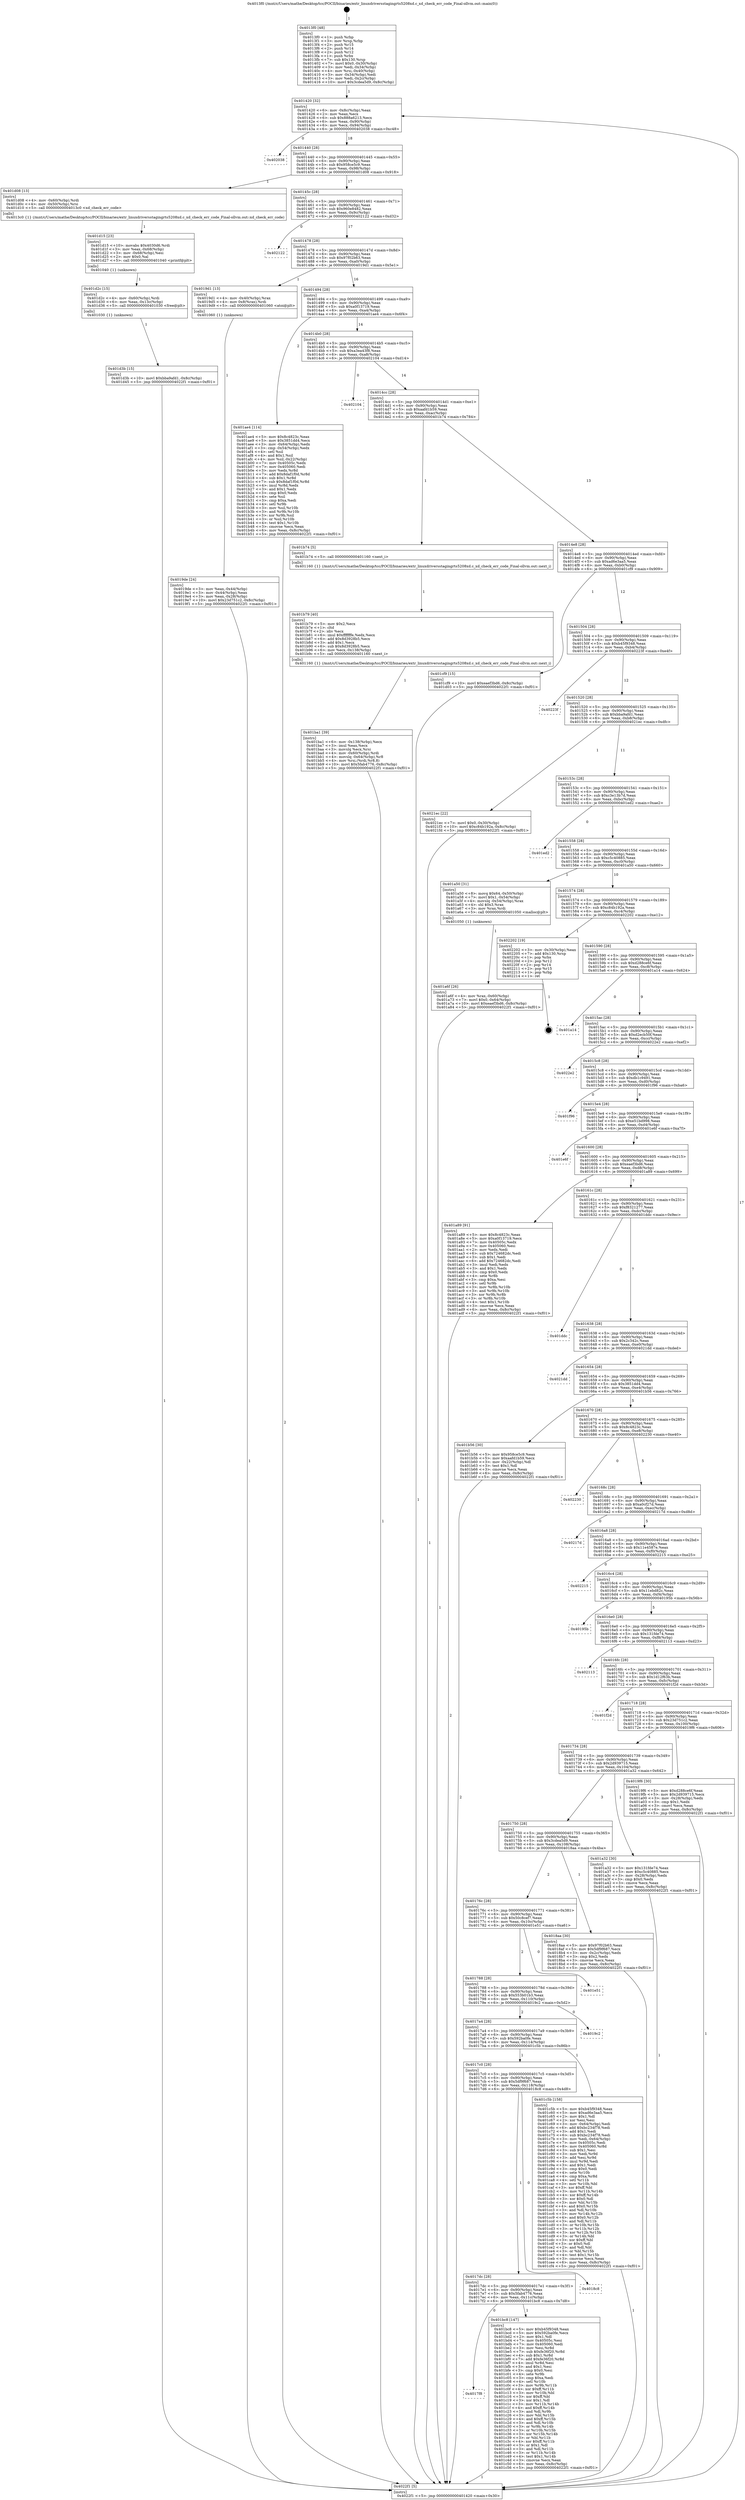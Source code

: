digraph "0x4013f0" {
  label = "0x4013f0 (/mnt/c/Users/mathe/Desktop/tcc/POCII/binaries/extr_linuxdriversstagingrts5208xd.c_xd_check_err_code_Final-ollvm.out::main(0))"
  labelloc = "t"
  node[shape=record]

  Entry [label="",width=0.3,height=0.3,shape=circle,fillcolor=black,style=filled]
  "0x401420" [label="{
     0x401420 [32]\l
     | [instrs]\l
     &nbsp;&nbsp;0x401420 \<+6\>: mov -0x8c(%rbp),%eax\l
     &nbsp;&nbsp;0x401426 \<+2\>: mov %eax,%ecx\l
     &nbsp;&nbsp;0x401428 \<+6\>: sub $0x888a6213,%ecx\l
     &nbsp;&nbsp;0x40142e \<+6\>: mov %eax,-0x90(%rbp)\l
     &nbsp;&nbsp;0x401434 \<+6\>: mov %ecx,-0x94(%rbp)\l
     &nbsp;&nbsp;0x40143a \<+6\>: je 0000000000402038 \<main+0xc48\>\l
  }"]
  "0x402038" [label="{
     0x402038\l
  }", style=dashed]
  "0x401440" [label="{
     0x401440 [28]\l
     | [instrs]\l
     &nbsp;&nbsp;0x401440 \<+5\>: jmp 0000000000401445 \<main+0x55\>\l
     &nbsp;&nbsp;0x401445 \<+6\>: mov -0x90(%rbp),%eax\l
     &nbsp;&nbsp;0x40144b \<+5\>: sub $0x958ce5c9,%eax\l
     &nbsp;&nbsp;0x401450 \<+6\>: mov %eax,-0x98(%rbp)\l
     &nbsp;&nbsp;0x401456 \<+6\>: je 0000000000401d08 \<main+0x918\>\l
  }"]
  Exit [label="",width=0.3,height=0.3,shape=circle,fillcolor=black,style=filled,peripheries=2]
  "0x401d08" [label="{
     0x401d08 [13]\l
     | [instrs]\l
     &nbsp;&nbsp;0x401d08 \<+4\>: mov -0x60(%rbp),%rdi\l
     &nbsp;&nbsp;0x401d0c \<+4\>: mov -0x50(%rbp),%rsi\l
     &nbsp;&nbsp;0x401d10 \<+5\>: call 00000000004013c0 \<xd_check_err_code\>\l
     | [calls]\l
     &nbsp;&nbsp;0x4013c0 \{1\} (/mnt/c/Users/mathe/Desktop/tcc/POCII/binaries/extr_linuxdriversstagingrts5208xd.c_xd_check_err_code_Final-ollvm.out::xd_check_err_code)\l
  }"]
  "0x40145c" [label="{
     0x40145c [28]\l
     | [instrs]\l
     &nbsp;&nbsp;0x40145c \<+5\>: jmp 0000000000401461 \<main+0x71\>\l
     &nbsp;&nbsp;0x401461 \<+6\>: mov -0x90(%rbp),%eax\l
     &nbsp;&nbsp;0x401467 \<+5\>: sub $0x960e8482,%eax\l
     &nbsp;&nbsp;0x40146c \<+6\>: mov %eax,-0x9c(%rbp)\l
     &nbsp;&nbsp;0x401472 \<+6\>: je 0000000000402122 \<main+0xd32\>\l
  }"]
  "0x401d3b" [label="{
     0x401d3b [15]\l
     | [instrs]\l
     &nbsp;&nbsp;0x401d3b \<+10\>: movl $0xbba9afd1,-0x8c(%rbp)\l
     &nbsp;&nbsp;0x401d45 \<+5\>: jmp 00000000004022f1 \<main+0xf01\>\l
  }"]
  "0x402122" [label="{
     0x402122\l
  }", style=dashed]
  "0x401478" [label="{
     0x401478 [28]\l
     | [instrs]\l
     &nbsp;&nbsp;0x401478 \<+5\>: jmp 000000000040147d \<main+0x8d\>\l
     &nbsp;&nbsp;0x40147d \<+6\>: mov -0x90(%rbp),%eax\l
     &nbsp;&nbsp;0x401483 \<+5\>: sub $0x97f02b63,%eax\l
     &nbsp;&nbsp;0x401488 \<+6\>: mov %eax,-0xa0(%rbp)\l
     &nbsp;&nbsp;0x40148e \<+6\>: je 00000000004019d1 \<main+0x5e1\>\l
  }"]
  "0x401d2c" [label="{
     0x401d2c [15]\l
     | [instrs]\l
     &nbsp;&nbsp;0x401d2c \<+4\>: mov -0x60(%rbp),%rdi\l
     &nbsp;&nbsp;0x401d30 \<+6\>: mov %eax,-0x13c(%rbp)\l
     &nbsp;&nbsp;0x401d36 \<+5\>: call 0000000000401030 \<free@plt\>\l
     | [calls]\l
     &nbsp;&nbsp;0x401030 \{1\} (unknown)\l
  }"]
  "0x4019d1" [label="{
     0x4019d1 [13]\l
     | [instrs]\l
     &nbsp;&nbsp;0x4019d1 \<+4\>: mov -0x40(%rbp),%rax\l
     &nbsp;&nbsp;0x4019d5 \<+4\>: mov 0x8(%rax),%rdi\l
     &nbsp;&nbsp;0x4019d9 \<+5\>: call 0000000000401060 \<atoi@plt\>\l
     | [calls]\l
     &nbsp;&nbsp;0x401060 \{1\} (unknown)\l
  }"]
  "0x401494" [label="{
     0x401494 [28]\l
     | [instrs]\l
     &nbsp;&nbsp;0x401494 \<+5\>: jmp 0000000000401499 \<main+0xa9\>\l
     &nbsp;&nbsp;0x401499 \<+6\>: mov -0x90(%rbp),%eax\l
     &nbsp;&nbsp;0x40149f \<+5\>: sub $0xa0f13719,%eax\l
     &nbsp;&nbsp;0x4014a4 \<+6\>: mov %eax,-0xa4(%rbp)\l
     &nbsp;&nbsp;0x4014aa \<+6\>: je 0000000000401ae4 \<main+0x6f4\>\l
  }"]
  "0x401d15" [label="{
     0x401d15 [23]\l
     | [instrs]\l
     &nbsp;&nbsp;0x401d15 \<+10\>: movabs $0x4030d6,%rdi\l
     &nbsp;&nbsp;0x401d1f \<+3\>: mov %eax,-0x68(%rbp)\l
     &nbsp;&nbsp;0x401d22 \<+3\>: mov -0x68(%rbp),%esi\l
     &nbsp;&nbsp;0x401d25 \<+2\>: mov $0x0,%al\l
     &nbsp;&nbsp;0x401d27 \<+5\>: call 0000000000401040 \<printf@plt\>\l
     | [calls]\l
     &nbsp;&nbsp;0x401040 \{1\} (unknown)\l
  }"]
  "0x401ae4" [label="{
     0x401ae4 [114]\l
     | [instrs]\l
     &nbsp;&nbsp;0x401ae4 \<+5\>: mov $0x8c4823c,%eax\l
     &nbsp;&nbsp;0x401ae9 \<+5\>: mov $0x3851dd4,%ecx\l
     &nbsp;&nbsp;0x401aee \<+3\>: mov -0x64(%rbp),%edx\l
     &nbsp;&nbsp;0x401af1 \<+3\>: cmp -0x54(%rbp),%edx\l
     &nbsp;&nbsp;0x401af4 \<+4\>: setl %sil\l
     &nbsp;&nbsp;0x401af8 \<+4\>: and $0x1,%sil\l
     &nbsp;&nbsp;0x401afc \<+4\>: mov %sil,-0x22(%rbp)\l
     &nbsp;&nbsp;0x401b00 \<+7\>: mov 0x40505c,%edx\l
     &nbsp;&nbsp;0x401b07 \<+7\>: mov 0x405060,%edi\l
     &nbsp;&nbsp;0x401b0e \<+3\>: mov %edx,%r8d\l
     &nbsp;&nbsp;0x401b11 \<+7\>: add $0x8daf1f0d,%r8d\l
     &nbsp;&nbsp;0x401b18 \<+4\>: sub $0x1,%r8d\l
     &nbsp;&nbsp;0x401b1c \<+7\>: sub $0x8daf1f0d,%r8d\l
     &nbsp;&nbsp;0x401b23 \<+4\>: imul %r8d,%edx\l
     &nbsp;&nbsp;0x401b27 \<+3\>: and $0x1,%edx\l
     &nbsp;&nbsp;0x401b2a \<+3\>: cmp $0x0,%edx\l
     &nbsp;&nbsp;0x401b2d \<+4\>: sete %sil\l
     &nbsp;&nbsp;0x401b31 \<+3\>: cmp $0xa,%edi\l
     &nbsp;&nbsp;0x401b34 \<+4\>: setl %r9b\l
     &nbsp;&nbsp;0x401b38 \<+3\>: mov %sil,%r10b\l
     &nbsp;&nbsp;0x401b3b \<+3\>: and %r9b,%r10b\l
     &nbsp;&nbsp;0x401b3e \<+3\>: xor %r9b,%sil\l
     &nbsp;&nbsp;0x401b41 \<+3\>: or %sil,%r10b\l
     &nbsp;&nbsp;0x401b44 \<+4\>: test $0x1,%r10b\l
     &nbsp;&nbsp;0x401b48 \<+3\>: cmovne %ecx,%eax\l
     &nbsp;&nbsp;0x401b4b \<+6\>: mov %eax,-0x8c(%rbp)\l
     &nbsp;&nbsp;0x401b51 \<+5\>: jmp 00000000004022f1 \<main+0xf01\>\l
  }"]
  "0x4014b0" [label="{
     0x4014b0 [28]\l
     | [instrs]\l
     &nbsp;&nbsp;0x4014b0 \<+5\>: jmp 00000000004014b5 \<main+0xc5\>\l
     &nbsp;&nbsp;0x4014b5 \<+6\>: mov -0x90(%rbp),%eax\l
     &nbsp;&nbsp;0x4014bb \<+5\>: sub $0xa3ea43f8,%eax\l
     &nbsp;&nbsp;0x4014c0 \<+6\>: mov %eax,-0xa8(%rbp)\l
     &nbsp;&nbsp;0x4014c6 \<+6\>: je 0000000000402104 \<main+0xd14\>\l
  }"]
  "0x4017f8" [label="{
     0x4017f8\l
  }", style=dashed]
  "0x402104" [label="{
     0x402104\l
  }", style=dashed]
  "0x4014cc" [label="{
     0x4014cc [28]\l
     | [instrs]\l
     &nbsp;&nbsp;0x4014cc \<+5\>: jmp 00000000004014d1 \<main+0xe1\>\l
     &nbsp;&nbsp;0x4014d1 \<+6\>: mov -0x90(%rbp),%eax\l
     &nbsp;&nbsp;0x4014d7 \<+5\>: sub $0xaafd1b59,%eax\l
     &nbsp;&nbsp;0x4014dc \<+6\>: mov %eax,-0xac(%rbp)\l
     &nbsp;&nbsp;0x4014e2 \<+6\>: je 0000000000401b74 \<main+0x784\>\l
  }"]
  "0x401bc8" [label="{
     0x401bc8 [147]\l
     | [instrs]\l
     &nbsp;&nbsp;0x401bc8 \<+5\>: mov $0xb45f9348,%eax\l
     &nbsp;&nbsp;0x401bcd \<+5\>: mov $0x592ba0fe,%ecx\l
     &nbsp;&nbsp;0x401bd2 \<+2\>: mov $0x1,%dl\l
     &nbsp;&nbsp;0x401bd4 \<+7\>: mov 0x40505c,%esi\l
     &nbsp;&nbsp;0x401bdb \<+7\>: mov 0x405060,%edi\l
     &nbsp;&nbsp;0x401be2 \<+3\>: mov %esi,%r8d\l
     &nbsp;&nbsp;0x401be5 \<+7\>: sub $0xfe36f20,%r8d\l
     &nbsp;&nbsp;0x401bec \<+4\>: sub $0x1,%r8d\l
     &nbsp;&nbsp;0x401bf0 \<+7\>: add $0xfe36f20,%r8d\l
     &nbsp;&nbsp;0x401bf7 \<+4\>: imul %r8d,%esi\l
     &nbsp;&nbsp;0x401bfb \<+3\>: and $0x1,%esi\l
     &nbsp;&nbsp;0x401bfe \<+3\>: cmp $0x0,%esi\l
     &nbsp;&nbsp;0x401c01 \<+4\>: sete %r9b\l
     &nbsp;&nbsp;0x401c05 \<+3\>: cmp $0xa,%edi\l
     &nbsp;&nbsp;0x401c08 \<+4\>: setl %r10b\l
     &nbsp;&nbsp;0x401c0c \<+3\>: mov %r9b,%r11b\l
     &nbsp;&nbsp;0x401c0f \<+4\>: xor $0xff,%r11b\l
     &nbsp;&nbsp;0x401c13 \<+3\>: mov %r10b,%bl\l
     &nbsp;&nbsp;0x401c16 \<+3\>: xor $0xff,%bl\l
     &nbsp;&nbsp;0x401c19 \<+3\>: xor $0x1,%dl\l
     &nbsp;&nbsp;0x401c1c \<+3\>: mov %r11b,%r14b\l
     &nbsp;&nbsp;0x401c1f \<+4\>: and $0xff,%r14b\l
     &nbsp;&nbsp;0x401c23 \<+3\>: and %dl,%r9b\l
     &nbsp;&nbsp;0x401c26 \<+3\>: mov %bl,%r15b\l
     &nbsp;&nbsp;0x401c29 \<+4\>: and $0xff,%r15b\l
     &nbsp;&nbsp;0x401c2d \<+3\>: and %dl,%r10b\l
     &nbsp;&nbsp;0x401c30 \<+3\>: or %r9b,%r14b\l
     &nbsp;&nbsp;0x401c33 \<+3\>: or %r10b,%r15b\l
     &nbsp;&nbsp;0x401c36 \<+3\>: xor %r15b,%r14b\l
     &nbsp;&nbsp;0x401c39 \<+3\>: or %bl,%r11b\l
     &nbsp;&nbsp;0x401c3c \<+4\>: xor $0xff,%r11b\l
     &nbsp;&nbsp;0x401c40 \<+3\>: or $0x1,%dl\l
     &nbsp;&nbsp;0x401c43 \<+3\>: and %dl,%r11b\l
     &nbsp;&nbsp;0x401c46 \<+3\>: or %r11b,%r14b\l
     &nbsp;&nbsp;0x401c49 \<+4\>: test $0x1,%r14b\l
     &nbsp;&nbsp;0x401c4d \<+3\>: cmovne %ecx,%eax\l
     &nbsp;&nbsp;0x401c50 \<+6\>: mov %eax,-0x8c(%rbp)\l
     &nbsp;&nbsp;0x401c56 \<+5\>: jmp 00000000004022f1 \<main+0xf01\>\l
  }"]
  "0x401b74" [label="{
     0x401b74 [5]\l
     | [instrs]\l
     &nbsp;&nbsp;0x401b74 \<+5\>: call 0000000000401160 \<next_i\>\l
     | [calls]\l
     &nbsp;&nbsp;0x401160 \{1\} (/mnt/c/Users/mathe/Desktop/tcc/POCII/binaries/extr_linuxdriversstagingrts5208xd.c_xd_check_err_code_Final-ollvm.out::next_i)\l
  }"]
  "0x4014e8" [label="{
     0x4014e8 [28]\l
     | [instrs]\l
     &nbsp;&nbsp;0x4014e8 \<+5\>: jmp 00000000004014ed \<main+0xfd\>\l
     &nbsp;&nbsp;0x4014ed \<+6\>: mov -0x90(%rbp),%eax\l
     &nbsp;&nbsp;0x4014f3 \<+5\>: sub $0xad6e3aa5,%eax\l
     &nbsp;&nbsp;0x4014f8 \<+6\>: mov %eax,-0xb0(%rbp)\l
     &nbsp;&nbsp;0x4014fe \<+6\>: je 0000000000401cf9 \<main+0x909\>\l
  }"]
  "0x4017dc" [label="{
     0x4017dc [28]\l
     | [instrs]\l
     &nbsp;&nbsp;0x4017dc \<+5\>: jmp 00000000004017e1 \<main+0x3f1\>\l
     &nbsp;&nbsp;0x4017e1 \<+6\>: mov -0x90(%rbp),%eax\l
     &nbsp;&nbsp;0x4017e7 \<+5\>: sub $0x5fab4776,%eax\l
     &nbsp;&nbsp;0x4017ec \<+6\>: mov %eax,-0x11c(%rbp)\l
     &nbsp;&nbsp;0x4017f2 \<+6\>: je 0000000000401bc8 \<main+0x7d8\>\l
  }"]
  "0x401cf9" [label="{
     0x401cf9 [15]\l
     | [instrs]\l
     &nbsp;&nbsp;0x401cf9 \<+10\>: movl $0xeaef3bd6,-0x8c(%rbp)\l
     &nbsp;&nbsp;0x401d03 \<+5\>: jmp 00000000004022f1 \<main+0xf01\>\l
  }"]
  "0x401504" [label="{
     0x401504 [28]\l
     | [instrs]\l
     &nbsp;&nbsp;0x401504 \<+5\>: jmp 0000000000401509 \<main+0x119\>\l
     &nbsp;&nbsp;0x401509 \<+6\>: mov -0x90(%rbp),%eax\l
     &nbsp;&nbsp;0x40150f \<+5\>: sub $0xb45f9348,%eax\l
     &nbsp;&nbsp;0x401514 \<+6\>: mov %eax,-0xb4(%rbp)\l
     &nbsp;&nbsp;0x40151a \<+6\>: je 000000000040223f \<main+0xe4f\>\l
  }"]
  "0x4018c8" [label="{
     0x4018c8\l
  }", style=dashed]
  "0x40223f" [label="{
     0x40223f\l
  }", style=dashed]
  "0x401520" [label="{
     0x401520 [28]\l
     | [instrs]\l
     &nbsp;&nbsp;0x401520 \<+5\>: jmp 0000000000401525 \<main+0x135\>\l
     &nbsp;&nbsp;0x401525 \<+6\>: mov -0x90(%rbp),%eax\l
     &nbsp;&nbsp;0x40152b \<+5\>: sub $0xbba9afd1,%eax\l
     &nbsp;&nbsp;0x401530 \<+6\>: mov %eax,-0xb8(%rbp)\l
     &nbsp;&nbsp;0x401536 \<+6\>: je 00000000004021ec \<main+0xdfc\>\l
  }"]
  "0x4017c0" [label="{
     0x4017c0 [28]\l
     | [instrs]\l
     &nbsp;&nbsp;0x4017c0 \<+5\>: jmp 00000000004017c5 \<main+0x3d5\>\l
     &nbsp;&nbsp;0x4017c5 \<+6\>: mov -0x90(%rbp),%eax\l
     &nbsp;&nbsp;0x4017cb \<+5\>: sub $0x5df9f687,%eax\l
     &nbsp;&nbsp;0x4017d0 \<+6\>: mov %eax,-0x118(%rbp)\l
     &nbsp;&nbsp;0x4017d6 \<+6\>: je 00000000004018c8 \<main+0x4d8\>\l
  }"]
  "0x4021ec" [label="{
     0x4021ec [22]\l
     | [instrs]\l
     &nbsp;&nbsp;0x4021ec \<+7\>: movl $0x0,-0x30(%rbp)\l
     &nbsp;&nbsp;0x4021f3 \<+10\>: movl $0xc84b192a,-0x8c(%rbp)\l
     &nbsp;&nbsp;0x4021fd \<+5\>: jmp 00000000004022f1 \<main+0xf01\>\l
  }"]
  "0x40153c" [label="{
     0x40153c [28]\l
     | [instrs]\l
     &nbsp;&nbsp;0x40153c \<+5\>: jmp 0000000000401541 \<main+0x151\>\l
     &nbsp;&nbsp;0x401541 \<+6\>: mov -0x90(%rbp),%eax\l
     &nbsp;&nbsp;0x401547 \<+5\>: sub $0xc3e13b7d,%eax\l
     &nbsp;&nbsp;0x40154c \<+6\>: mov %eax,-0xbc(%rbp)\l
     &nbsp;&nbsp;0x401552 \<+6\>: je 0000000000401ed2 \<main+0xae2\>\l
  }"]
  "0x401c5b" [label="{
     0x401c5b [158]\l
     | [instrs]\l
     &nbsp;&nbsp;0x401c5b \<+5\>: mov $0xb45f9348,%eax\l
     &nbsp;&nbsp;0x401c60 \<+5\>: mov $0xad6e3aa5,%ecx\l
     &nbsp;&nbsp;0x401c65 \<+2\>: mov $0x1,%dl\l
     &nbsp;&nbsp;0x401c67 \<+2\>: xor %esi,%esi\l
     &nbsp;&nbsp;0x401c69 \<+3\>: mov -0x64(%rbp),%edi\l
     &nbsp;&nbsp;0x401c6c \<+6\>: add $0xbc234f78,%edi\l
     &nbsp;&nbsp;0x401c72 \<+3\>: add $0x1,%edi\l
     &nbsp;&nbsp;0x401c75 \<+6\>: sub $0xbc234f78,%edi\l
     &nbsp;&nbsp;0x401c7b \<+3\>: mov %edi,-0x64(%rbp)\l
     &nbsp;&nbsp;0x401c7e \<+7\>: mov 0x40505c,%edi\l
     &nbsp;&nbsp;0x401c85 \<+8\>: mov 0x405060,%r8d\l
     &nbsp;&nbsp;0x401c8d \<+3\>: sub $0x1,%esi\l
     &nbsp;&nbsp;0x401c90 \<+3\>: mov %edi,%r9d\l
     &nbsp;&nbsp;0x401c93 \<+3\>: add %esi,%r9d\l
     &nbsp;&nbsp;0x401c96 \<+4\>: imul %r9d,%edi\l
     &nbsp;&nbsp;0x401c9a \<+3\>: and $0x1,%edi\l
     &nbsp;&nbsp;0x401c9d \<+3\>: cmp $0x0,%edi\l
     &nbsp;&nbsp;0x401ca0 \<+4\>: sete %r10b\l
     &nbsp;&nbsp;0x401ca4 \<+4\>: cmp $0xa,%r8d\l
     &nbsp;&nbsp;0x401ca8 \<+4\>: setl %r11b\l
     &nbsp;&nbsp;0x401cac \<+3\>: mov %r10b,%bl\l
     &nbsp;&nbsp;0x401caf \<+3\>: xor $0xff,%bl\l
     &nbsp;&nbsp;0x401cb2 \<+3\>: mov %r11b,%r14b\l
     &nbsp;&nbsp;0x401cb5 \<+4\>: xor $0xff,%r14b\l
     &nbsp;&nbsp;0x401cb9 \<+3\>: xor $0x0,%dl\l
     &nbsp;&nbsp;0x401cbc \<+3\>: mov %bl,%r15b\l
     &nbsp;&nbsp;0x401cbf \<+4\>: and $0x0,%r15b\l
     &nbsp;&nbsp;0x401cc3 \<+3\>: and %dl,%r10b\l
     &nbsp;&nbsp;0x401cc6 \<+3\>: mov %r14b,%r12b\l
     &nbsp;&nbsp;0x401cc9 \<+4\>: and $0x0,%r12b\l
     &nbsp;&nbsp;0x401ccd \<+3\>: and %dl,%r11b\l
     &nbsp;&nbsp;0x401cd0 \<+3\>: or %r10b,%r15b\l
     &nbsp;&nbsp;0x401cd3 \<+3\>: or %r11b,%r12b\l
     &nbsp;&nbsp;0x401cd6 \<+3\>: xor %r12b,%r15b\l
     &nbsp;&nbsp;0x401cd9 \<+3\>: or %r14b,%bl\l
     &nbsp;&nbsp;0x401cdc \<+3\>: xor $0xff,%bl\l
     &nbsp;&nbsp;0x401cdf \<+3\>: or $0x0,%dl\l
     &nbsp;&nbsp;0x401ce2 \<+2\>: and %dl,%bl\l
     &nbsp;&nbsp;0x401ce4 \<+3\>: or %bl,%r15b\l
     &nbsp;&nbsp;0x401ce7 \<+4\>: test $0x1,%r15b\l
     &nbsp;&nbsp;0x401ceb \<+3\>: cmovne %ecx,%eax\l
     &nbsp;&nbsp;0x401cee \<+6\>: mov %eax,-0x8c(%rbp)\l
     &nbsp;&nbsp;0x401cf4 \<+5\>: jmp 00000000004022f1 \<main+0xf01\>\l
  }"]
  "0x401ed2" [label="{
     0x401ed2\l
  }", style=dashed]
  "0x401558" [label="{
     0x401558 [28]\l
     | [instrs]\l
     &nbsp;&nbsp;0x401558 \<+5\>: jmp 000000000040155d \<main+0x16d\>\l
     &nbsp;&nbsp;0x40155d \<+6\>: mov -0x90(%rbp),%eax\l
     &nbsp;&nbsp;0x401563 \<+5\>: sub $0xc5c40885,%eax\l
     &nbsp;&nbsp;0x401568 \<+6\>: mov %eax,-0xc0(%rbp)\l
     &nbsp;&nbsp;0x40156e \<+6\>: je 0000000000401a50 \<main+0x660\>\l
  }"]
  "0x4017a4" [label="{
     0x4017a4 [28]\l
     | [instrs]\l
     &nbsp;&nbsp;0x4017a4 \<+5\>: jmp 00000000004017a9 \<main+0x3b9\>\l
     &nbsp;&nbsp;0x4017a9 \<+6\>: mov -0x90(%rbp),%eax\l
     &nbsp;&nbsp;0x4017af \<+5\>: sub $0x592ba0fe,%eax\l
     &nbsp;&nbsp;0x4017b4 \<+6\>: mov %eax,-0x114(%rbp)\l
     &nbsp;&nbsp;0x4017ba \<+6\>: je 0000000000401c5b \<main+0x86b\>\l
  }"]
  "0x401a50" [label="{
     0x401a50 [31]\l
     | [instrs]\l
     &nbsp;&nbsp;0x401a50 \<+8\>: movq $0x64,-0x50(%rbp)\l
     &nbsp;&nbsp;0x401a58 \<+7\>: movl $0x1,-0x54(%rbp)\l
     &nbsp;&nbsp;0x401a5f \<+4\>: movslq -0x54(%rbp),%rax\l
     &nbsp;&nbsp;0x401a63 \<+4\>: shl $0x3,%rax\l
     &nbsp;&nbsp;0x401a67 \<+3\>: mov %rax,%rdi\l
     &nbsp;&nbsp;0x401a6a \<+5\>: call 0000000000401050 \<malloc@plt\>\l
     | [calls]\l
     &nbsp;&nbsp;0x401050 \{1\} (unknown)\l
  }"]
  "0x401574" [label="{
     0x401574 [28]\l
     | [instrs]\l
     &nbsp;&nbsp;0x401574 \<+5\>: jmp 0000000000401579 \<main+0x189\>\l
     &nbsp;&nbsp;0x401579 \<+6\>: mov -0x90(%rbp),%eax\l
     &nbsp;&nbsp;0x40157f \<+5\>: sub $0xc84b192a,%eax\l
     &nbsp;&nbsp;0x401584 \<+6\>: mov %eax,-0xc4(%rbp)\l
     &nbsp;&nbsp;0x40158a \<+6\>: je 0000000000402202 \<main+0xe12\>\l
  }"]
  "0x4019c2" [label="{
     0x4019c2\l
  }", style=dashed]
  "0x402202" [label="{
     0x402202 [19]\l
     | [instrs]\l
     &nbsp;&nbsp;0x402202 \<+3\>: mov -0x30(%rbp),%eax\l
     &nbsp;&nbsp;0x402205 \<+7\>: add $0x130,%rsp\l
     &nbsp;&nbsp;0x40220c \<+1\>: pop %rbx\l
     &nbsp;&nbsp;0x40220d \<+2\>: pop %r12\l
     &nbsp;&nbsp;0x40220f \<+2\>: pop %r14\l
     &nbsp;&nbsp;0x402211 \<+2\>: pop %r15\l
     &nbsp;&nbsp;0x402213 \<+1\>: pop %rbp\l
     &nbsp;&nbsp;0x402214 \<+1\>: ret\l
  }"]
  "0x401590" [label="{
     0x401590 [28]\l
     | [instrs]\l
     &nbsp;&nbsp;0x401590 \<+5\>: jmp 0000000000401595 \<main+0x1a5\>\l
     &nbsp;&nbsp;0x401595 \<+6\>: mov -0x90(%rbp),%eax\l
     &nbsp;&nbsp;0x40159b \<+5\>: sub $0xd288ce6f,%eax\l
     &nbsp;&nbsp;0x4015a0 \<+6\>: mov %eax,-0xc8(%rbp)\l
     &nbsp;&nbsp;0x4015a6 \<+6\>: je 0000000000401a14 \<main+0x624\>\l
  }"]
  "0x401788" [label="{
     0x401788 [28]\l
     | [instrs]\l
     &nbsp;&nbsp;0x401788 \<+5\>: jmp 000000000040178d \<main+0x39d\>\l
     &nbsp;&nbsp;0x40178d \<+6\>: mov -0x90(%rbp),%eax\l
     &nbsp;&nbsp;0x401793 \<+5\>: sub $0x553b01b3,%eax\l
     &nbsp;&nbsp;0x401798 \<+6\>: mov %eax,-0x110(%rbp)\l
     &nbsp;&nbsp;0x40179e \<+6\>: je 00000000004019c2 \<main+0x5d2\>\l
  }"]
  "0x401a14" [label="{
     0x401a14\l
  }", style=dashed]
  "0x4015ac" [label="{
     0x4015ac [28]\l
     | [instrs]\l
     &nbsp;&nbsp;0x4015ac \<+5\>: jmp 00000000004015b1 \<main+0x1c1\>\l
     &nbsp;&nbsp;0x4015b1 \<+6\>: mov -0x90(%rbp),%eax\l
     &nbsp;&nbsp;0x4015b7 \<+5\>: sub $0xd2ecb50f,%eax\l
     &nbsp;&nbsp;0x4015bc \<+6\>: mov %eax,-0xcc(%rbp)\l
     &nbsp;&nbsp;0x4015c2 \<+6\>: je 00000000004022e2 \<main+0xef2\>\l
  }"]
  "0x401e51" [label="{
     0x401e51\l
  }", style=dashed]
  "0x4022e2" [label="{
     0x4022e2\l
  }", style=dashed]
  "0x4015c8" [label="{
     0x4015c8 [28]\l
     | [instrs]\l
     &nbsp;&nbsp;0x4015c8 \<+5\>: jmp 00000000004015cd \<main+0x1dd\>\l
     &nbsp;&nbsp;0x4015cd \<+6\>: mov -0x90(%rbp),%eax\l
     &nbsp;&nbsp;0x4015d3 \<+5\>: sub $0xdb1c9491,%eax\l
     &nbsp;&nbsp;0x4015d8 \<+6\>: mov %eax,-0xd0(%rbp)\l
     &nbsp;&nbsp;0x4015de \<+6\>: je 0000000000401f96 \<main+0xba6\>\l
  }"]
  "0x401ba1" [label="{
     0x401ba1 [39]\l
     | [instrs]\l
     &nbsp;&nbsp;0x401ba1 \<+6\>: mov -0x138(%rbp),%ecx\l
     &nbsp;&nbsp;0x401ba7 \<+3\>: imul %eax,%ecx\l
     &nbsp;&nbsp;0x401baa \<+3\>: movslq %ecx,%rsi\l
     &nbsp;&nbsp;0x401bad \<+4\>: mov -0x60(%rbp),%rdi\l
     &nbsp;&nbsp;0x401bb1 \<+4\>: movslq -0x64(%rbp),%r8\l
     &nbsp;&nbsp;0x401bb5 \<+4\>: mov %rsi,(%rdi,%r8,8)\l
     &nbsp;&nbsp;0x401bb9 \<+10\>: movl $0x5fab4776,-0x8c(%rbp)\l
     &nbsp;&nbsp;0x401bc3 \<+5\>: jmp 00000000004022f1 \<main+0xf01\>\l
  }"]
  "0x401f96" [label="{
     0x401f96\l
  }", style=dashed]
  "0x4015e4" [label="{
     0x4015e4 [28]\l
     | [instrs]\l
     &nbsp;&nbsp;0x4015e4 \<+5\>: jmp 00000000004015e9 \<main+0x1f9\>\l
     &nbsp;&nbsp;0x4015e9 \<+6\>: mov -0x90(%rbp),%eax\l
     &nbsp;&nbsp;0x4015ef \<+5\>: sub $0xe51bd998,%eax\l
     &nbsp;&nbsp;0x4015f4 \<+6\>: mov %eax,-0xd4(%rbp)\l
     &nbsp;&nbsp;0x4015fa \<+6\>: je 0000000000401e6f \<main+0xa7f\>\l
  }"]
  "0x401b79" [label="{
     0x401b79 [40]\l
     | [instrs]\l
     &nbsp;&nbsp;0x401b79 \<+5\>: mov $0x2,%ecx\l
     &nbsp;&nbsp;0x401b7e \<+1\>: cltd\l
     &nbsp;&nbsp;0x401b7f \<+2\>: idiv %ecx\l
     &nbsp;&nbsp;0x401b81 \<+6\>: imul $0xfffffffe,%edx,%ecx\l
     &nbsp;&nbsp;0x401b87 \<+6\>: add $0x8d3928b5,%ecx\l
     &nbsp;&nbsp;0x401b8d \<+3\>: add $0x1,%ecx\l
     &nbsp;&nbsp;0x401b90 \<+6\>: sub $0x8d3928b5,%ecx\l
     &nbsp;&nbsp;0x401b96 \<+6\>: mov %ecx,-0x138(%rbp)\l
     &nbsp;&nbsp;0x401b9c \<+5\>: call 0000000000401160 \<next_i\>\l
     | [calls]\l
     &nbsp;&nbsp;0x401160 \{1\} (/mnt/c/Users/mathe/Desktop/tcc/POCII/binaries/extr_linuxdriversstagingrts5208xd.c_xd_check_err_code_Final-ollvm.out::next_i)\l
  }"]
  "0x401e6f" [label="{
     0x401e6f\l
  }", style=dashed]
  "0x401600" [label="{
     0x401600 [28]\l
     | [instrs]\l
     &nbsp;&nbsp;0x401600 \<+5\>: jmp 0000000000401605 \<main+0x215\>\l
     &nbsp;&nbsp;0x401605 \<+6\>: mov -0x90(%rbp),%eax\l
     &nbsp;&nbsp;0x40160b \<+5\>: sub $0xeaef3bd6,%eax\l
     &nbsp;&nbsp;0x401610 \<+6\>: mov %eax,-0xd8(%rbp)\l
     &nbsp;&nbsp;0x401616 \<+6\>: je 0000000000401a89 \<main+0x699\>\l
  }"]
  "0x401a6f" [label="{
     0x401a6f [26]\l
     | [instrs]\l
     &nbsp;&nbsp;0x401a6f \<+4\>: mov %rax,-0x60(%rbp)\l
     &nbsp;&nbsp;0x401a73 \<+7\>: movl $0x0,-0x64(%rbp)\l
     &nbsp;&nbsp;0x401a7a \<+10\>: movl $0xeaef3bd6,-0x8c(%rbp)\l
     &nbsp;&nbsp;0x401a84 \<+5\>: jmp 00000000004022f1 \<main+0xf01\>\l
  }"]
  "0x401a89" [label="{
     0x401a89 [91]\l
     | [instrs]\l
     &nbsp;&nbsp;0x401a89 \<+5\>: mov $0x8c4823c,%eax\l
     &nbsp;&nbsp;0x401a8e \<+5\>: mov $0xa0f13719,%ecx\l
     &nbsp;&nbsp;0x401a93 \<+7\>: mov 0x40505c,%edx\l
     &nbsp;&nbsp;0x401a9a \<+7\>: mov 0x405060,%esi\l
     &nbsp;&nbsp;0x401aa1 \<+2\>: mov %edx,%edi\l
     &nbsp;&nbsp;0x401aa3 \<+6\>: sub $0x724682dc,%edi\l
     &nbsp;&nbsp;0x401aa9 \<+3\>: sub $0x1,%edi\l
     &nbsp;&nbsp;0x401aac \<+6\>: add $0x724682dc,%edi\l
     &nbsp;&nbsp;0x401ab2 \<+3\>: imul %edi,%edx\l
     &nbsp;&nbsp;0x401ab5 \<+3\>: and $0x1,%edx\l
     &nbsp;&nbsp;0x401ab8 \<+3\>: cmp $0x0,%edx\l
     &nbsp;&nbsp;0x401abb \<+4\>: sete %r8b\l
     &nbsp;&nbsp;0x401abf \<+3\>: cmp $0xa,%esi\l
     &nbsp;&nbsp;0x401ac2 \<+4\>: setl %r9b\l
     &nbsp;&nbsp;0x401ac6 \<+3\>: mov %r8b,%r10b\l
     &nbsp;&nbsp;0x401ac9 \<+3\>: and %r9b,%r10b\l
     &nbsp;&nbsp;0x401acc \<+3\>: xor %r9b,%r8b\l
     &nbsp;&nbsp;0x401acf \<+3\>: or %r8b,%r10b\l
     &nbsp;&nbsp;0x401ad2 \<+4\>: test $0x1,%r10b\l
     &nbsp;&nbsp;0x401ad6 \<+3\>: cmovne %ecx,%eax\l
     &nbsp;&nbsp;0x401ad9 \<+6\>: mov %eax,-0x8c(%rbp)\l
     &nbsp;&nbsp;0x401adf \<+5\>: jmp 00000000004022f1 \<main+0xf01\>\l
  }"]
  "0x40161c" [label="{
     0x40161c [28]\l
     | [instrs]\l
     &nbsp;&nbsp;0x40161c \<+5\>: jmp 0000000000401621 \<main+0x231\>\l
     &nbsp;&nbsp;0x401621 \<+6\>: mov -0x90(%rbp),%eax\l
     &nbsp;&nbsp;0x401627 \<+5\>: sub $0xf8321277,%eax\l
     &nbsp;&nbsp;0x40162c \<+6\>: mov %eax,-0xdc(%rbp)\l
     &nbsp;&nbsp;0x401632 \<+6\>: je 0000000000401ddc \<main+0x9ec\>\l
  }"]
  "0x4019de" [label="{
     0x4019de [24]\l
     | [instrs]\l
     &nbsp;&nbsp;0x4019de \<+3\>: mov %eax,-0x44(%rbp)\l
     &nbsp;&nbsp;0x4019e1 \<+3\>: mov -0x44(%rbp),%eax\l
     &nbsp;&nbsp;0x4019e4 \<+3\>: mov %eax,-0x28(%rbp)\l
     &nbsp;&nbsp;0x4019e7 \<+10\>: movl $0x23d751c2,-0x8c(%rbp)\l
     &nbsp;&nbsp;0x4019f1 \<+5\>: jmp 00000000004022f1 \<main+0xf01\>\l
  }"]
  "0x401ddc" [label="{
     0x401ddc\l
  }", style=dashed]
  "0x401638" [label="{
     0x401638 [28]\l
     | [instrs]\l
     &nbsp;&nbsp;0x401638 \<+5\>: jmp 000000000040163d \<main+0x24d\>\l
     &nbsp;&nbsp;0x40163d \<+6\>: mov -0x90(%rbp),%eax\l
     &nbsp;&nbsp;0x401643 \<+5\>: sub $0x2c342c,%eax\l
     &nbsp;&nbsp;0x401648 \<+6\>: mov %eax,-0xe0(%rbp)\l
     &nbsp;&nbsp;0x40164e \<+6\>: je 00000000004021dd \<main+0xded\>\l
  }"]
  "0x4013f0" [label="{
     0x4013f0 [48]\l
     | [instrs]\l
     &nbsp;&nbsp;0x4013f0 \<+1\>: push %rbp\l
     &nbsp;&nbsp;0x4013f1 \<+3\>: mov %rsp,%rbp\l
     &nbsp;&nbsp;0x4013f4 \<+2\>: push %r15\l
     &nbsp;&nbsp;0x4013f6 \<+2\>: push %r14\l
     &nbsp;&nbsp;0x4013f8 \<+2\>: push %r12\l
     &nbsp;&nbsp;0x4013fa \<+1\>: push %rbx\l
     &nbsp;&nbsp;0x4013fb \<+7\>: sub $0x130,%rsp\l
     &nbsp;&nbsp;0x401402 \<+7\>: movl $0x0,-0x30(%rbp)\l
     &nbsp;&nbsp;0x401409 \<+3\>: mov %edi,-0x34(%rbp)\l
     &nbsp;&nbsp;0x40140c \<+4\>: mov %rsi,-0x40(%rbp)\l
     &nbsp;&nbsp;0x401410 \<+3\>: mov -0x34(%rbp),%edi\l
     &nbsp;&nbsp;0x401413 \<+3\>: mov %edi,-0x2c(%rbp)\l
     &nbsp;&nbsp;0x401416 \<+10\>: movl $0x3cdea5d9,-0x8c(%rbp)\l
  }"]
  "0x4021dd" [label="{
     0x4021dd\l
  }", style=dashed]
  "0x401654" [label="{
     0x401654 [28]\l
     | [instrs]\l
     &nbsp;&nbsp;0x401654 \<+5\>: jmp 0000000000401659 \<main+0x269\>\l
     &nbsp;&nbsp;0x401659 \<+6\>: mov -0x90(%rbp),%eax\l
     &nbsp;&nbsp;0x40165f \<+5\>: sub $0x3851dd4,%eax\l
     &nbsp;&nbsp;0x401664 \<+6\>: mov %eax,-0xe4(%rbp)\l
     &nbsp;&nbsp;0x40166a \<+6\>: je 0000000000401b56 \<main+0x766\>\l
  }"]
  "0x4022f1" [label="{
     0x4022f1 [5]\l
     | [instrs]\l
     &nbsp;&nbsp;0x4022f1 \<+5\>: jmp 0000000000401420 \<main+0x30\>\l
  }"]
  "0x401b56" [label="{
     0x401b56 [30]\l
     | [instrs]\l
     &nbsp;&nbsp;0x401b56 \<+5\>: mov $0x958ce5c9,%eax\l
     &nbsp;&nbsp;0x401b5b \<+5\>: mov $0xaafd1b59,%ecx\l
     &nbsp;&nbsp;0x401b60 \<+3\>: mov -0x22(%rbp),%dl\l
     &nbsp;&nbsp;0x401b63 \<+3\>: test $0x1,%dl\l
     &nbsp;&nbsp;0x401b66 \<+3\>: cmovne %ecx,%eax\l
     &nbsp;&nbsp;0x401b69 \<+6\>: mov %eax,-0x8c(%rbp)\l
     &nbsp;&nbsp;0x401b6f \<+5\>: jmp 00000000004022f1 \<main+0xf01\>\l
  }"]
  "0x401670" [label="{
     0x401670 [28]\l
     | [instrs]\l
     &nbsp;&nbsp;0x401670 \<+5\>: jmp 0000000000401675 \<main+0x285\>\l
     &nbsp;&nbsp;0x401675 \<+6\>: mov -0x90(%rbp),%eax\l
     &nbsp;&nbsp;0x40167b \<+5\>: sub $0x8c4823c,%eax\l
     &nbsp;&nbsp;0x401680 \<+6\>: mov %eax,-0xe8(%rbp)\l
     &nbsp;&nbsp;0x401686 \<+6\>: je 0000000000402230 \<main+0xe40\>\l
  }"]
  "0x40176c" [label="{
     0x40176c [28]\l
     | [instrs]\l
     &nbsp;&nbsp;0x40176c \<+5\>: jmp 0000000000401771 \<main+0x381\>\l
     &nbsp;&nbsp;0x401771 \<+6\>: mov -0x90(%rbp),%eax\l
     &nbsp;&nbsp;0x401777 \<+5\>: sub $0x50c8cef7,%eax\l
     &nbsp;&nbsp;0x40177c \<+6\>: mov %eax,-0x10c(%rbp)\l
     &nbsp;&nbsp;0x401782 \<+6\>: je 0000000000401e51 \<main+0xa61\>\l
  }"]
  "0x402230" [label="{
     0x402230\l
  }", style=dashed]
  "0x40168c" [label="{
     0x40168c [28]\l
     | [instrs]\l
     &nbsp;&nbsp;0x40168c \<+5\>: jmp 0000000000401691 \<main+0x2a1\>\l
     &nbsp;&nbsp;0x401691 \<+6\>: mov -0x90(%rbp),%eax\l
     &nbsp;&nbsp;0x401697 \<+5\>: sub $0xa0cf27d,%eax\l
     &nbsp;&nbsp;0x40169c \<+6\>: mov %eax,-0xec(%rbp)\l
     &nbsp;&nbsp;0x4016a2 \<+6\>: je 000000000040217d \<main+0xd8d\>\l
  }"]
  "0x4018aa" [label="{
     0x4018aa [30]\l
     | [instrs]\l
     &nbsp;&nbsp;0x4018aa \<+5\>: mov $0x97f02b63,%eax\l
     &nbsp;&nbsp;0x4018af \<+5\>: mov $0x5df9f687,%ecx\l
     &nbsp;&nbsp;0x4018b4 \<+3\>: mov -0x2c(%rbp),%edx\l
     &nbsp;&nbsp;0x4018b7 \<+3\>: cmp $0x2,%edx\l
     &nbsp;&nbsp;0x4018ba \<+3\>: cmovne %ecx,%eax\l
     &nbsp;&nbsp;0x4018bd \<+6\>: mov %eax,-0x8c(%rbp)\l
     &nbsp;&nbsp;0x4018c3 \<+5\>: jmp 00000000004022f1 \<main+0xf01\>\l
  }"]
  "0x40217d" [label="{
     0x40217d\l
  }", style=dashed]
  "0x4016a8" [label="{
     0x4016a8 [28]\l
     | [instrs]\l
     &nbsp;&nbsp;0x4016a8 \<+5\>: jmp 00000000004016ad \<main+0x2bd\>\l
     &nbsp;&nbsp;0x4016ad \<+6\>: mov -0x90(%rbp),%eax\l
     &nbsp;&nbsp;0x4016b3 \<+5\>: sub $0x11e4587e,%eax\l
     &nbsp;&nbsp;0x4016b8 \<+6\>: mov %eax,-0xf0(%rbp)\l
     &nbsp;&nbsp;0x4016be \<+6\>: je 0000000000402215 \<main+0xe25\>\l
  }"]
  "0x401750" [label="{
     0x401750 [28]\l
     | [instrs]\l
     &nbsp;&nbsp;0x401750 \<+5\>: jmp 0000000000401755 \<main+0x365\>\l
     &nbsp;&nbsp;0x401755 \<+6\>: mov -0x90(%rbp),%eax\l
     &nbsp;&nbsp;0x40175b \<+5\>: sub $0x3cdea5d9,%eax\l
     &nbsp;&nbsp;0x401760 \<+6\>: mov %eax,-0x108(%rbp)\l
     &nbsp;&nbsp;0x401766 \<+6\>: je 00000000004018aa \<main+0x4ba\>\l
  }"]
  "0x402215" [label="{
     0x402215\l
  }", style=dashed]
  "0x4016c4" [label="{
     0x4016c4 [28]\l
     | [instrs]\l
     &nbsp;&nbsp;0x4016c4 \<+5\>: jmp 00000000004016c9 \<main+0x2d9\>\l
     &nbsp;&nbsp;0x4016c9 \<+6\>: mov -0x90(%rbp),%eax\l
     &nbsp;&nbsp;0x4016cf \<+5\>: sub $0x11ebd82c,%eax\l
     &nbsp;&nbsp;0x4016d4 \<+6\>: mov %eax,-0xf4(%rbp)\l
     &nbsp;&nbsp;0x4016da \<+6\>: je 000000000040195b \<main+0x56b\>\l
  }"]
  "0x401a32" [label="{
     0x401a32 [30]\l
     | [instrs]\l
     &nbsp;&nbsp;0x401a32 \<+5\>: mov $0x131fde74,%eax\l
     &nbsp;&nbsp;0x401a37 \<+5\>: mov $0xc5c40885,%ecx\l
     &nbsp;&nbsp;0x401a3c \<+3\>: mov -0x28(%rbp),%edx\l
     &nbsp;&nbsp;0x401a3f \<+3\>: cmp $0x0,%edx\l
     &nbsp;&nbsp;0x401a42 \<+3\>: cmove %ecx,%eax\l
     &nbsp;&nbsp;0x401a45 \<+6\>: mov %eax,-0x8c(%rbp)\l
     &nbsp;&nbsp;0x401a4b \<+5\>: jmp 00000000004022f1 \<main+0xf01\>\l
  }"]
  "0x40195b" [label="{
     0x40195b\l
  }", style=dashed]
  "0x4016e0" [label="{
     0x4016e0 [28]\l
     | [instrs]\l
     &nbsp;&nbsp;0x4016e0 \<+5\>: jmp 00000000004016e5 \<main+0x2f5\>\l
     &nbsp;&nbsp;0x4016e5 \<+6\>: mov -0x90(%rbp),%eax\l
     &nbsp;&nbsp;0x4016eb \<+5\>: sub $0x131fde74,%eax\l
     &nbsp;&nbsp;0x4016f0 \<+6\>: mov %eax,-0xf8(%rbp)\l
     &nbsp;&nbsp;0x4016f6 \<+6\>: je 0000000000402113 \<main+0xd23\>\l
  }"]
  "0x401734" [label="{
     0x401734 [28]\l
     | [instrs]\l
     &nbsp;&nbsp;0x401734 \<+5\>: jmp 0000000000401739 \<main+0x349\>\l
     &nbsp;&nbsp;0x401739 \<+6\>: mov -0x90(%rbp),%eax\l
     &nbsp;&nbsp;0x40173f \<+5\>: sub $0x2d939715,%eax\l
     &nbsp;&nbsp;0x401744 \<+6\>: mov %eax,-0x104(%rbp)\l
     &nbsp;&nbsp;0x40174a \<+6\>: je 0000000000401a32 \<main+0x642\>\l
  }"]
  "0x402113" [label="{
     0x402113\l
  }", style=dashed]
  "0x4016fc" [label="{
     0x4016fc [28]\l
     | [instrs]\l
     &nbsp;&nbsp;0x4016fc \<+5\>: jmp 0000000000401701 \<main+0x311\>\l
     &nbsp;&nbsp;0x401701 \<+6\>: mov -0x90(%rbp),%eax\l
     &nbsp;&nbsp;0x401707 \<+5\>: sub $0x1d12f63b,%eax\l
     &nbsp;&nbsp;0x40170c \<+6\>: mov %eax,-0xfc(%rbp)\l
     &nbsp;&nbsp;0x401712 \<+6\>: je 0000000000401f2d \<main+0xb3d\>\l
  }"]
  "0x4019f6" [label="{
     0x4019f6 [30]\l
     | [instrs]\l
     &nbsp;&nbsp;0x4019f6 \<+5\>: mov $0xd288ce6f,%eax\l
     &nbsp;&nbsp;0x4019fb \<+5\>: mov $0x2d939715,%ecx\l
     &nbsp;&nbsp;0x401a00 \<+3\>: mov -0x28(%rbp),%edx\l
     &nbsp;&nbsp;0x401a03 \<+3\>: cmp $0x1,%edx\l
     &nbsp;&nbsp;0x401a06 \<+3\>: cmovl %ecx,%eax\l
     &nbsp;&nbsp;0x401a09 \<+6\>: mov %eax,-0x8c(%rbp)\l
     &nbsp;&nbsp;0x401a0f \<+5\>: jmp 00000000004022f1 \<main+0xf01\>\l
  }"]
  "0x401f2d" [label="{
     0x401f2d\l
  }", style=dashed]
  "0x401718" [label="{
     0x401718 [28]\l
     | [instrs]\l
     &nbsp;&nbsp;0x401718 \<+5\>: jmp 000000000040171d \<main+0x32d\>\l
     &nbsp;&nbsp;0x40171d \<+6\>: mov -0x90(%rbp),%eax\l
     &nbsp;&nbsp;0x401723 \<+5\>: sub $0x23d751c2,%eax\l
     &nbsp;&nbsp;0x401728 \<+6\>: mov %eax,-0x100(%rbp)\l
     &nbsp;&nbsp;0x40172e \<+6\>: je 00000000004019f6 \<main+0x606\>\l
  }"]
  Entry -> "0x4013f0" [label=" 1"]
  "0x401420" -> "0x402038" [label=" 0"]
  "0x401420" -> "0x401440" [label=" 18"]
  "0x402202" -> Exit [label=" 1"]
  "0x401440" -> "0x401d08" [label=" 1"]
  "0x401440" -> "0x40145c" [label=" 17"]
  "0x4021ec" -> "0x4022f1" [label=" 1"]
  "0x40145c" -> "0x402122" [label=" 0"]
  "0x40145c" -> "0x401478" [label=" 17"]
  "0x401d3b" -> "0x4022f1" [label=" 1"]
  "0x401478" -> "0x4019d1" [label=" 1"]
  "0x401478" -> "0x401494" [label=" 16"]
  "0x401d2c" -> "0x401d3b" [label=" 1"]
  "0x401494" -> "0x401ae4" [label=" 2"]
  "0x401494" -> "0x4014b0" [label=" 14"]
  "0x401d15" -> "0x401d2c" [label=" 1"]
  "0x4014b0" -> "0x402104" [label=" 0"]
  "0x4014b0" -> "0x4014cc" [label=" 14"]
  "0x401d08" -> "0x401d15" [label=" 1"]
  "0x4014cc" -> "0x401b74" [label=" 1"]
  "0x4014cc" -> "0x4014e8" [label=" 13"]
  "0x401cf9" -> "0x4022f1" [label=" 1"]
  "0x4014e8" -> "0x401cf9" [label=" 1"]
  "0x4014e8" -> "0x401504" [label=" 12"]
  "0x401bc8" -> "0x4022f1" [label=" 1"]
  "0x401504" -> "0x40223f" [label=" 0"]
  "0x401504" -> "0x401520" [label=" 12"]
  "0x4017dc" -> "0x4017f8" [label=" 0"]
  "0x401520" -> "0x4021ec" [label=" 1"]
  "0x401520" -> "0x40153c" [label=" 11"]
  "0x401c5b" -> "0x4022f1" [label=" 1"]
  "0x40153c" -> "0x401ed2" [label=" 0"]
  "0x40153c" -> "0x401558" [label=" 11"]
  "0x4017c0" -> "0x4017dc" [label=" 1"]
  "0x401558" -> "0x401a50" [label=" 1"]
  "0x401558" -> "0x401574" [label=" 10"]
  "0x4017dc" -> "0x401bc8" [label=" 1"]
  "0x401574" -> "0x402202" [label=" 1"]
  "0x401574" -> "0x401590" [label=" 9"]
  "0x4017a4" -> "0x4017c0" [label=" 1"]
  "0x401590" -> "0x401a14" [label=" 0"]
  "0x401590" -> "0x4015ac" [label=" 9"]
  "0x4017c0" -> "0x4018c8" [label=" 0"]
  "0x4015ac" -> "0x4022e2" [label=" 0"]
  "0x4015ac" -> "0x4015c8" [label=" 9"]
  "0x401788" -> "0x4017a4" [label=" 2"]
  "0x4015c8" -> "0x401f96" [label=" 0"]
  "0x4015c8" -> "0x4015e4" [label=" 9"]
  "0x4017a4" -> "0x401c5b" [label=" 1"]
  "0x4015e4" -> "0x401e6f" [label=" 0"]
  "0x4015e4" -> "0x401600" [label=" 9"]
  "0x40176c" -> "0x401788" [label=" 2"]
  "0x401600" -> "0x401a89" [label=" 2"]
  "0x401600" -> "0x40161c" [label=" 7"]
  "0x40176c" -> "0x401e51" [label=" 0"]
  "0x40161c" -> "0x401ddc" [label=" 0"]
  "0x40161c" -> "0x401638" [label=" 7"]
  "0x401788" -> "0x4019c2" [label=" 0"]
  "0x401638" -> "0x4021dd" [label=" 0"]
  "0x401638" -> "0x401654" [label=" 7"]
  "0x401ba1" -> "0x4022f1" [label=" 1"]
  "0x401654" -> "0x401b56" [label=" 2"]
  "0x401654" -> "0x401670" [label=" 5"]
  "0x401b79" -> "0x401ba1" [label=" 1"]
  "0x401670" -> "0x402230" [label=" 0"]
  "0x401670" -> "0x40168c" [label=" 5"]
  "0x401b74" -> "0x401b79" [label=" 1"]
  "0x40168c" -> "0x40217d" [label=" 0"]
  "0x40168c" -> "0x4016a8" [label=" 5"]
  "0x401b56" -> "0x4022f1" [label=" 2"]
  "0x4016a8" -> "0x402215" [label=" 0"]
  "0x4016a8" -> "0x4016c4" [label=" 5"]
  "0x401a89" -> "0x4022f1" [label=" 2"]
  "0x4016c4" -> "0x40195b" [label=" 0"]
  "0x4016c4" -> "0x4016e0" [label=" 5"]
  "0x401a6f" -> "0x4022f1" [label=" 1"]
  "0x4016e0" -> "0x402113" [label=" 0"]
  "0x4016e0" -> "0x4016fc" [label=" 5"]
  "0x401a32" -> "0x4022f1" [label=" 1"]
  "0x4016fc" -> "0x401f2d" [label=" 0"]
  "0x4016fc" -> "0x401718" [label=" 5"]
  "0x4019f6" -> "0x4022f1" [label=" 1"]
  "0x401718" -> "0x4019f6" [label=" 1"]
  "0x401718" -> "0x401734" [label=" 4"]
  "0x401a50" -> "0x401a6f" [label=" 1"]
  "0x401734" -> "0x401a32" [label=" 1"]
  "0x401734" -> "0x401750" [label=" 3"]
  "0x401ae4" -> "0x4022f1" [label=" 2"]
  "0x401750" -> "0x4018aa" [label=" 1"]
  "0x401750" -> "0x40176c" [label=" 2"]
  "0x4018aa" -> "0x4022f1" [label=" 1"]
  "0x4013f0" -> "0x401420" [label=" 1"]
  "0x4022f1" -> "0x401420" [label=" 17"]
  "0x4019d1" -> "0x4019de" [label=" 1"]
  "0x4019de" -> "0x4022f1" [label=" 1"]
}
